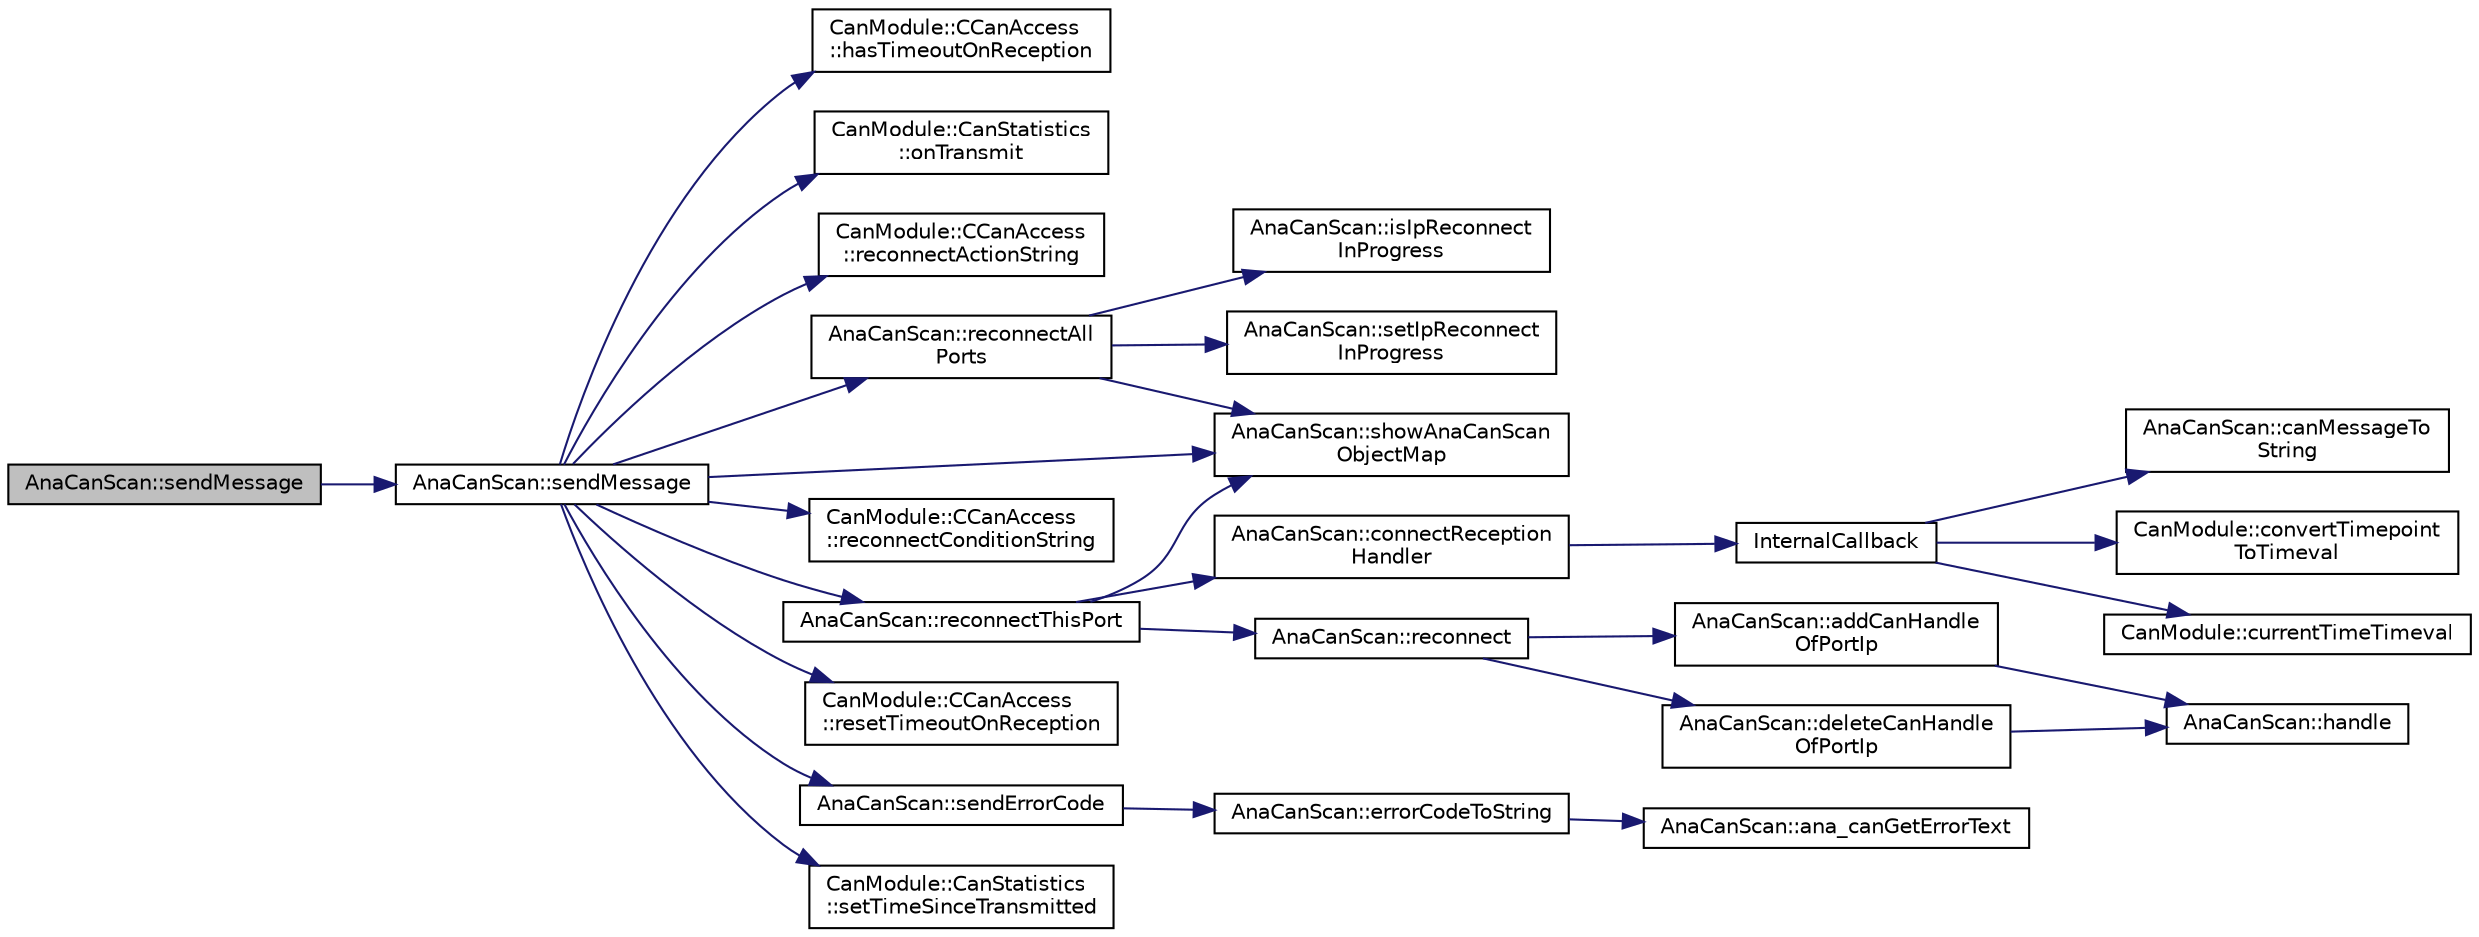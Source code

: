 digraph "AnaCanScan::sendMessage"
{
 // LATEX_PDF_SIZE
  edge [fontname="Helvetica",fontsize="10",labelfontname="Helvetica",labelfontsize="10"];
  node [fontname="Helvetica",fontsize="10",shape=record];
  rankdir="LR";
  Node1 [label="AnaCanScan::sendMessage",height=0.2,width=0.4,color="black", fillcolor="grey75", style="filled", fontcolor="black",tooltip=" "];
  Node1 -> Node2 [color="midnightblue",fontsize="10",style="solid",fontname="Helvetica"];
  Node2 [label="AnaCanScan::sendMessage",height=0.2,width=0.4,color="black", fillcolor="white", style="filled",URL="$classAnaCanScan.html#ad45666454318c891d7acd9fe16ae4c49",tooltip=" "];
  Node2 -> Node3 [color="midnightblue",fontsize="10",style="solid",fontname="Helvetica"];
  Node3 [label="CanModule::CCanAccess\l::hasTimeoutOnReception",height=0.2,width=0.4,color="black", fillcolor="white", style="filled",URL="$classCanModule_1_1CCanAccess.html#a79c236a0e2b3e3b183b1c85aab3f5b71",tooltip=" "];
  Node2 -> Node4 [color="midnightblue",fontsize="10",style="solid",fontname="Helvetica"];
  Node4 [label="CanModule::CanStatistics\l::onTransmit",height=0.2,width=0.4,color="black", fillcolor="white", style="filled",URL="$classCanModule_1_1CanStatistics.html#a0265b75e9e2e16737950b6b5c5662f35",tooltip="dataLength is the user data size (DLC field)"];
  Node2 -> Node5 [color="midnightblue",fontsize="10",style="solid",fontname="Helvetica"];
  Node5 [label="CanModule::CCanAccess\l::reconnectActionString",height=0.2,width=0.4,color="black", fillcolor="white", style="filled",URL="$classCanModule_1_1CCanAccess.html#aa12f64e9e31bd491f39fc3169b1e5025",tooltip=" "];
  Node2 -> Node6 [color="midnightblue",fontsize="10",style="solid",fontname="Helvetica"];
  Node6 [label="AnaCanScan::reconnectAll\lPorts",height=0.2,width=0.4,color="black", fillcolor="white", style="filled",URL="$classAnaCanScan.html#abf8809be00bdc2f39344ec72cf66514c",tooltip=" "];
  Node6 -> Node7 [color="midnightblue",fontsize="10",style="solid",fontname="Helvetica"];
  Node7 [label="AnaCanScan::isIpReconnect\lInProgress",height=0.2,width=0.4,color="black", fillcolor="white", style="filled",URL="$classAnaCanScan.html#afeaf22bfd209035e9ad9ac3111c6ba65",tooltip=" "];
  Node6 -> Node8 [color="midnightblue",fontsize="10",style="solid",fontname="Helvetica"];
  Node8 [label="AnaCanScan::setIpReconnect\lInProgress",height=0.2,width=0.4,color="black", fillcolor="white", style="filled",URL="$classAnaCanScan.html#a04a0124990e52b55b8c1046709ccb2d9",tooltip=" "];
  Node6 -> Node9 [color="midnightblue",fontsize="10",style="solid",fontname="Helvetica"];
  Node9 [label="AnaCanScan::showAnaCanScan\lObjectMap",height=0.2,width=0.4,color="black", fillcolor="white", style="filled",URL="$classAnaCanScan.html#a9ebdd69b0b5f2e43b152fde44dfbd543",tooltip=" "];
  Node2 -> Node10 [color="midnightblue",fontsize="10",style="solid",fontname="Helvetica"];
  Node10 [label="CanModule::CCanAccess\l::reconnectConditionString",height=0.2,width=0.4,color="black", fillcolor="white", style="filled",URL="$classCanModule_1_1CCanAccess.html#a9da88ce122d5de04a0235a4682a13dc0",tooltip=" "];
  Node2 -> Node11 [color="midnightblue",fontsize="10",style="solid",fontname="Helvetica"];
  Node11 [label="AnaCanScan::reconnectThisPort",height=0.2,width=0.4,color="black", fillcolor="white", style="filled",URL="$classAnaCanScan.html#aedcf208c8b79a297650bb2790884a79d",tooltip=" "];
  Node11 -> Node12 [color="midnightblue",fontsize="10",style="solid",fontname="Helvetica"];
  Node12 [label="AnaCanScan::connectReception\lHandler",height=0.2,width=0.4,color="black", fillcolor="white", style="filled",URL="$classAnaCanScan.html#a428d6c62f3a2d6b4297898593961696b",tooltip=" "];
  Node12 -> Node13 [color="midnightblue",fontsize="10",style="solid",fontname="Helvetica"];
  Node13 [label="InternalCallback",height=0.2,width=0.4,color="black", fillcolor="white", style="filled",URL="$AnaCanScan_8cpp.html#ad5698349874e3653b879b5de27311594",tooltip=" "];
  Node13 -> Node14 [color="midnightblue",fontsize="10",style="solid",fontname="Helvetica"];
  Node14 [label="AnaCanScan::canMessageTo\lString",height=0.2,width=0.4,color="black", fillcolor="white", style="filled",URL="$classAnaCanScan.html#ad4a01934370aa2e9ee72bd31406e2752",tooltip=" "];
  Node13 -> Node15 [color="midnightblue",fontsize="10",style="solid",fontname="Helvetica"];
  Node15 [label="CanModule::convertTimepoint\lToTimeval",height=0.2,width=0.4,color="black", fillcolor="white", style="filled",URL="$namespaceCanModule.html#a3ec3082d7d11a9c1641023cb3f53cbe5",tooltip=" "];
  Node13 -> Node16 [color="midnightblue",fontsize="10",style="solid",fontname="Helvetica"];
  Node16 [label="CanModule::currentTimeTimeval",height=0.2,width=0.4,color="black", fillcolor="white", style="filled",URL="$namespaceCanModule.html#a6d0711aac0a75de5d2bf6142997a814d",tooltip=" "];
  Node11 -> Node17 [color="midnightblue",fontsize="10",style="solid",fontname="Helvetica"];
  Node17 [label="AnaCanScan::reconnect",height=0.2,width=0.4,color="black", fillcolor="white", style="filled",URL="$classAnaCanScan.html#af1deaf420c98dcdc4687f481fd4d9a08",tooltip=" "];
  Node17 -> Node18 [color="midnightblue",fontsize="10",style="solid",fontname="Helvetica"];
  Node18 [label="AnaCanScan::addCanHandle\lOfPortIp",height=0.2,width=0.4,color="black", fillcolor="white", style="filled",URL="$classAnaCanScan.html#a3e2635663ebdfac68591d6a0577fa951",tooltip=" "];
  Node18 -> Node19 [color="midnightblue",fontsize="10",style="solid",fontname="Helvetica"];
  Node19 [label="AnaCanScan::handle",height=0.2,width=0.4,color="black", fillcolor="white", style="filled",URL="$classAnaCanScan.html#a9ce965955bb5eba734ed36b81945cb74",tooltip=" "];
  Node17 -> Node20 [color="midnightblue",fontsize="10",style="solid",fontname="Helvetica"];
  Node20 [label="AnaCanScan::deleteCanHandle\lOfPortIp",height=0.2,width=0.4,color="black", fillcolor="white", style="filled",URL="$classAnaCanScan.html#a1b62497ac5f0edcf9895c9f8cfad6b50",tooltip=" "];
  Node20 -> Node19 [color="midnightblue",fontsize="10",style="solid",fontname="Helvetica"];
  Node11 -> Node9 [color="midnightblue",fontsize="10",style="solid",fontname="Helvetica"];
  Node2 -> Node21 [color="midnightblue",fontsize="10",style="solid",fontname="Helvetica"];
  Node21 [label="CanModule::CCanAccess\l::resetTimeoutOnReception",height=0.2,width=0.4,color="black", fillcolor="white", style="filled",URL="$classCanModule_1_1CCanAccess.html#a067f50699c1ed4b6ee6732eb0078ed0a",tooltip=" "];
  Node2 -> Node22 [color="midnightblue",fontsize="10",style="solid",fontname="Helvetica"];
  Node22 [label="AnaCanScan::sendErrorCode",height=0.2,width=0.4,color="black", fillcolor="white", style="filled",URL="$classAnaCanScan.html#aaa001b34e6ee0a27295239f951b7b879",tooltip=" "];
  Node22 -> Node23 [color="midnightblue",fontsize="10",style="solid",fontname="Helvetica"];
  Node23 [label="AnaCanScan::errorCodeToString",height=0.2,width=0.4,color="black", fillcolor="white", style="filled",URL="$classAnaCanScan.html#a6eec29a421ec4af879143379833ec676",tooltip=" "];
  Node23 -> Node24 [color="midnightblue",fontsize="10",style="solid",fontname="Helvetica"];
  Node24 [label="AnaCanScan::ana_canGetErrorText",height=0.2,width=0.4,color="black", fillcolor="white", style="filled",URL="$classAnaCanScan.html#a1425dfc20e08b545fcdf49415ac15ec9",tooltip=" "];
  Node2 -> Node25 [color="midnightblue",fontsize="10",style="solid",fontname="Helvetica"];
  Node25 [label="CanModule::CanStatistics\l::setTimeSinceTransmitted",height=0.2,width=0.4,color="black", fillcolor="white", style="filled",URL="$classCanModule_1_1CanStatistics.html#afe8d43dfb65ee2675ceac1dc84f7eb1a",tooltip=" "];
  Node2 -> Node9 [color="midnightblue",fontsize="10",style="solid",fontname="Helvetica"];
}
